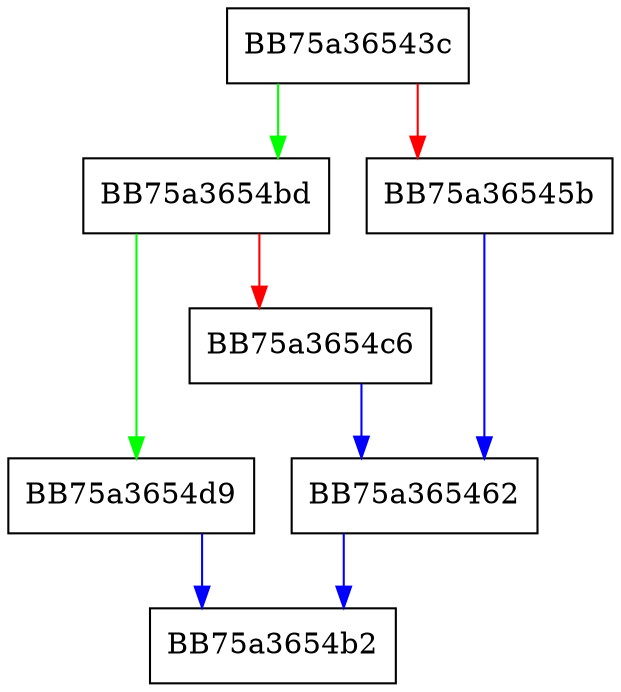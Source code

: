 digraph insert_jump {
  node [shape="box"];
  graph [splines=ortho];
  BB75a36543c -> BB75a3654bd [color="green"];
  BB75a36543c -> BB75a36545b [color="red"];
  BB75a36545b -> BB75a365462 [color="blue"];
  BB75a365462 -> BB75a3654b2 [color="blue"];
  BB75a3654bd -> BB75a3654d9 [color="green"];
  BB75a3654bd -> BB75a3654c6 [color="red"];
  BB75a3654c6 -> BB75a365462 [color="blue"];
  BB75a3654d9 -> BB75a3654b2 [color="blue"];
}